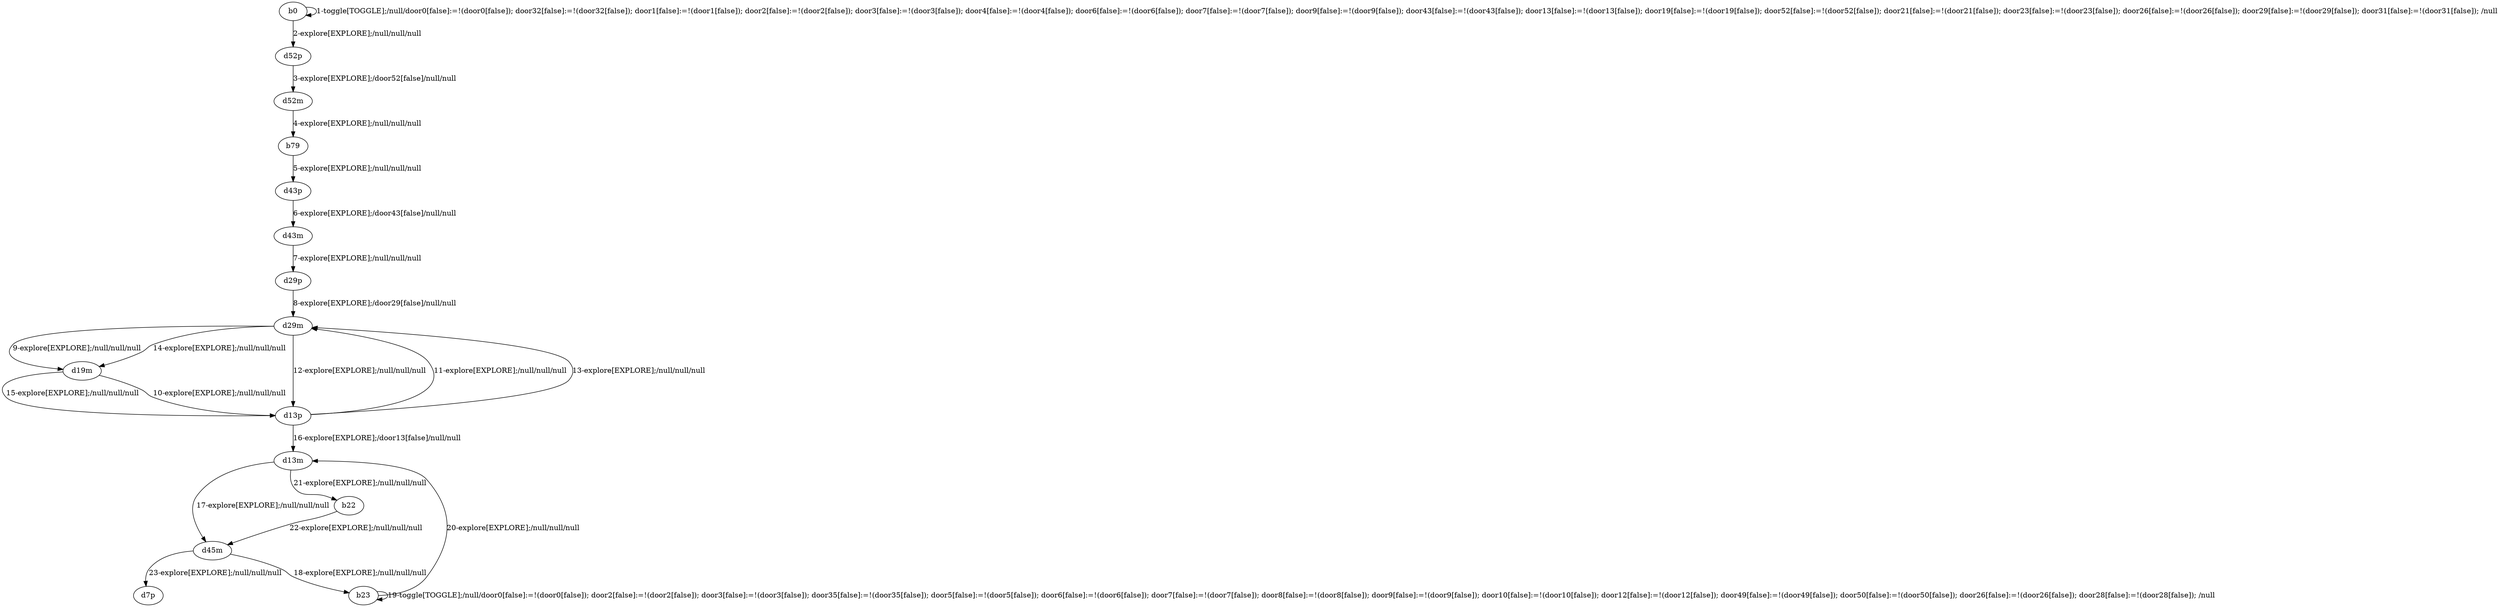 # Total number of goals covered by this test: 6
# d19m --> d13p
# d13p --> d29m
# d45m --> d7p
# b22 --> d45m
# d29m --> d19m
# d13m --> b22

digraph g {
"b0" -> "b0" [label = "1-toggle[TOGGLE];/null/door0[false]:=!(door0[false]); door32[false]:=!(door32[false]); door1[false]:=!(door1[false]); door2[false]:=!(door2[false]); door3[false]:=!(door3[false]); door4[false]:=!(door4[false]); door6[false]:=!(door6[false]); door7[false]:=!(door7[false]); door9[false]:=!(door9[false]); door43[false]:=!(door43[false]); door13[false]:=!(door13[false]); door19[false]:=!(door19[false]); door52[false]:=!(door52[false]); door21[false]:=!(door21[false]); door23[false]:=!(door23[false]); door26[false]:=!(door26[false]); door29[false]:=!(door29[false]); door31[false]:=!(door31[false]); /null"];
"b0" -> "d52p" [label = "2-explore[EXPLORE];/null/null/null"];
"d52p" -> "d52m" [label = "3-explore[EXPLORE];/door52[false]/null/null"];
"d52m" -> "b79" [label = "4-explore[EXPLORE];/null/null/null"];
"b79" -> "d43p" [label = "5-explore[EXPLORE];/null/null/null"];
"d43p" -> "d43m" [label = "6-explore[EXPLORE];/door43[false]/null/null"];
"d43m" -> "d29p" [label = "7-explore[EXPLORE];/null/null/null"];
"d29p" -> "d29m" [label = "8-explore[EXPLORE];/door29[false]/null/null"];
"d29m" -> "d19m" [label = "9-explore[EXPLORE];/null/null/null"];
"d19m" -> "d13p" [label = "10-explore[EXPLORE];/null/null/null"];
"d13p" -> "d29m" [label = "11-explore[EXPLORE];/null/null/null"];
"d29m" -> "d13p" [label = "12-explore[EXPLORE];/null/null/null"];
"d13p" -> "d29m" [label = "13-explore[EXPLORE];/null/null/null"];
"d29m" -> "d19m" [label = "14-explore[EXPLORE];/null/null/null"];
"d19m" -> "d13p" [label = "15-explore[EXPLORE];/null/null/null"];
"d13p" -> "d13m" [label = "16-explore[EXPLORE];/door13[false]/null/null"];
"d13m" -> "d45m" [label = "17-explore[EXPLORE];/null/null/null"];
"d45m" -> "b23" [label = "18-explore[EXPLORE];/null/null/null"];
"b23" -> "b23" [label = "19-toggle[TOGGLE];/null/door0[false]:=!(door0[false]); door2[false]:=!(door2[false]); door3[false]:=!(door3[false]); door35[false]:=!(door35[false]); door5[false]:=!(door5[false]); door6[false]:=!(door6[false]); door7[false]:=!(door7[false]); door8[false]:=!(door8[false]); door9[false]:=!(door9[false]); door10[false]:=!(door10[false]); door12[false]:=!(door12[false]); door49[false]:=!(door49[false]); door50[false]:=!(door50[false]); door26[false]:=!(door26[false]); door28[false]:=!(door28[false]); /null"];
"b23" -> "d13m" [label = "20-explore[EXPLORE];/null/null/null"];
"d13m" -> "b22" [label = "21-explore[EXPLORE];/null/null/null"];
"b22" -> "d45m" [label = "22-explore[EXPLORE];/null/null/null"];
"d45m" -> "d7p" [label = "23-explore[EXPLORE];/null/null/null"];
}